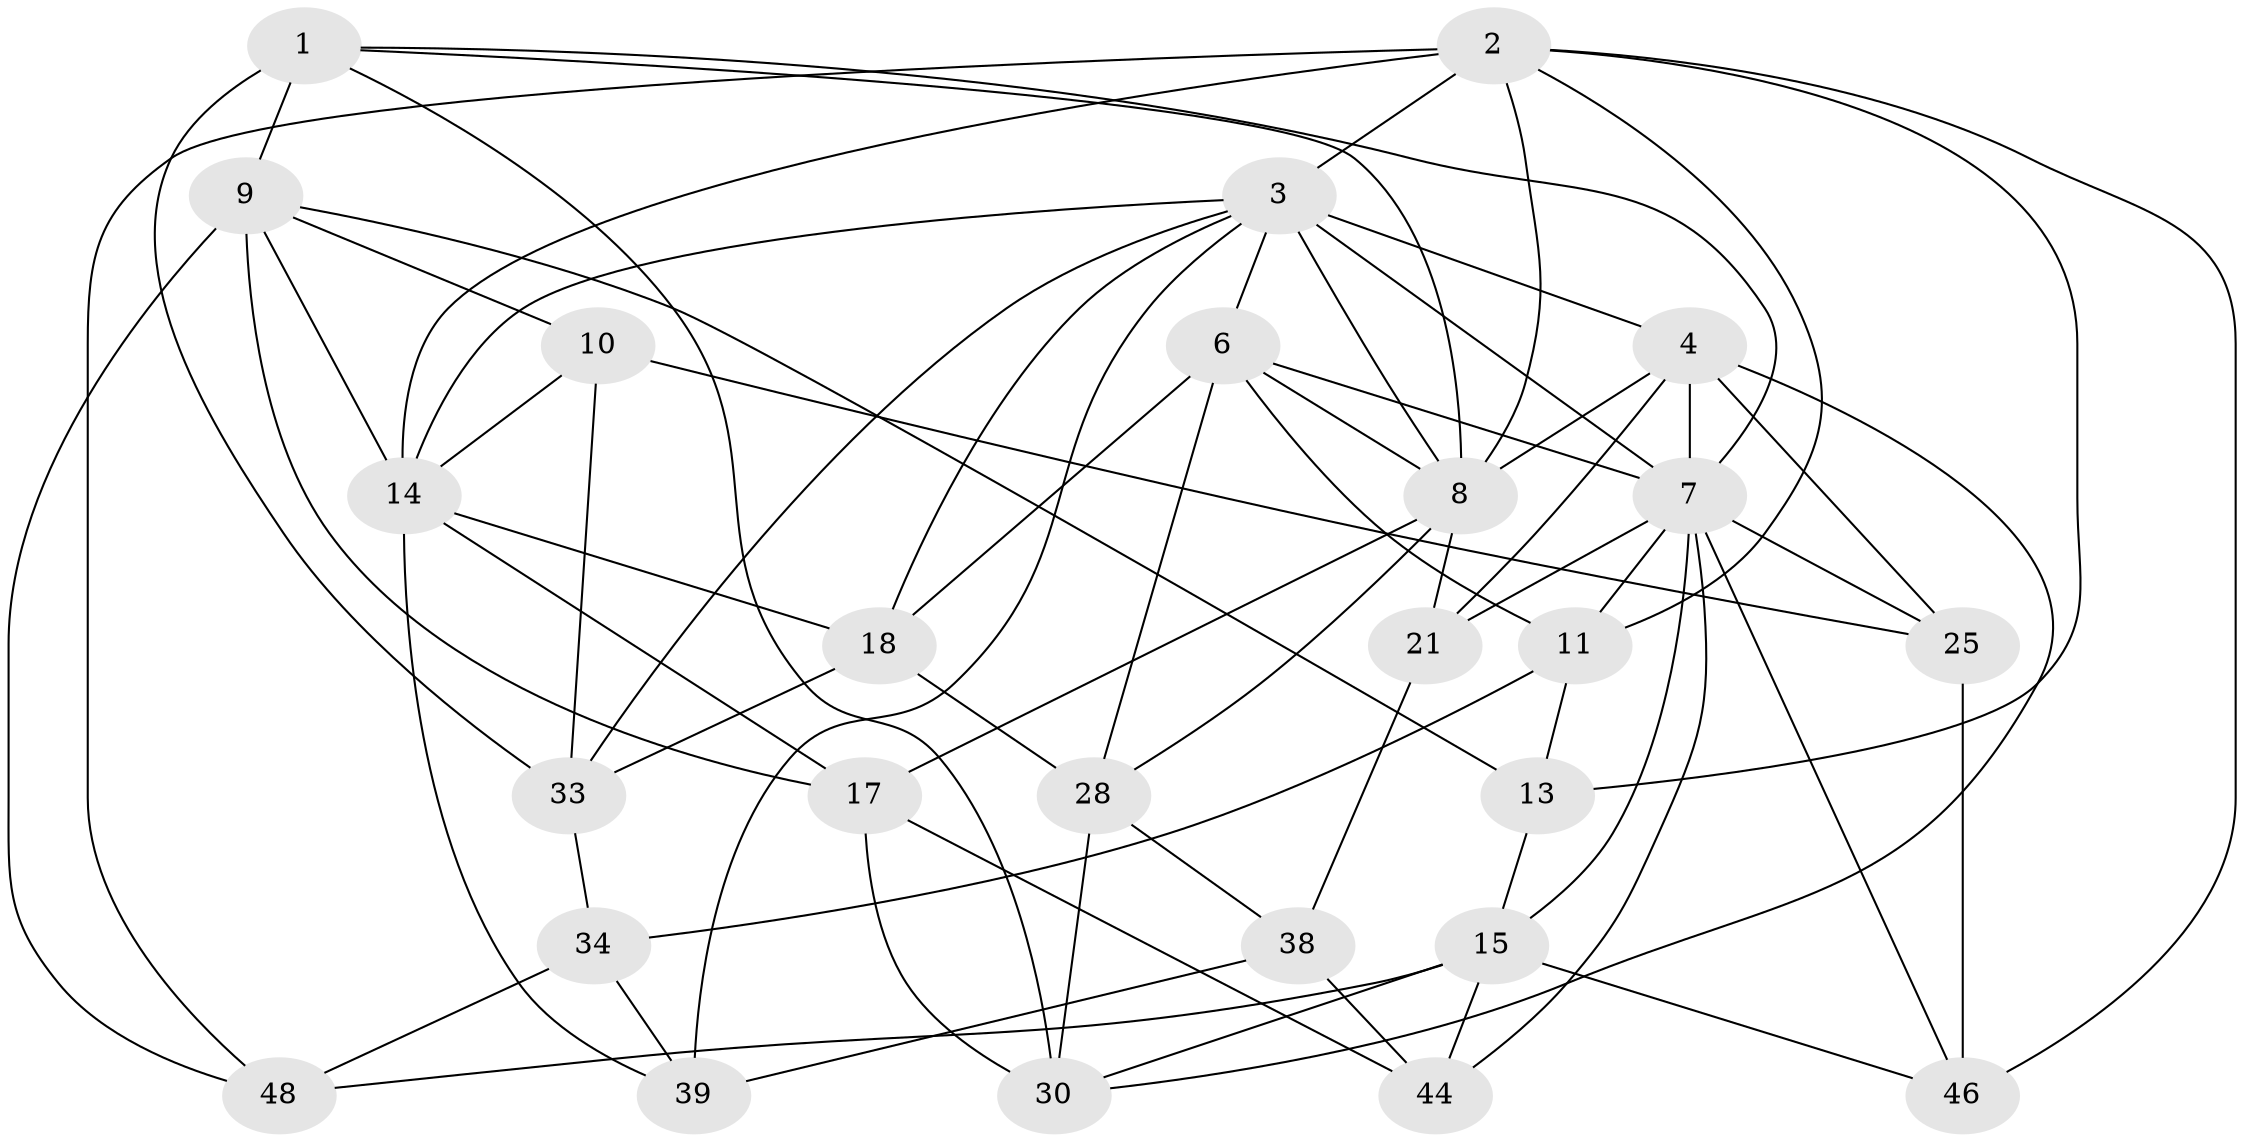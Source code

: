 // original degree distribution, {4: 1.0}
// Generated by graph-tools (version 1.1) at 2025/16/03/09/25 04:16:30]
// undirected, 26 vertices, 70 edges
graph export_dot {
graph [start="1"]
  node [color=gray90,style=filled];
  1 [super="+43"];
  2 [super="+12"];
  3 [super="+27+31+50"];
  4 [super="+22+5"];
  6 [super="+20"];
  7 [super="+42+26"];
  8 [super="+16"];
  9 [super="+19"];
  10;
  11 [super="+36"];
  13;
  14 [super="+23"];
  15 [super="+41"];
  17 [super="+51"];
  18 [super="+37"];
  21;
  25;
  28 [super="+35"];
  30 [super="+53"];
  33 [super="+47"];
  34;
  38;
  39;
  44;
  46;
  48;
  1 -- 33 [weight=2];
  1 -- 9;
  1 -- 30;
  1 -- 7;
  1 -- 8;
  2 -- 46;
  2 -- 48;
  2 -- 3;
  2 -- 11;
  2 -- 13;
  2 -- 14 [weight=2];
  2 -- 8;
  3 -- 18;
  3 -- 33;
  3 -- 4 [weight=2];
  3 -- 6;
  3 -- 14;
  3 -- 39;
  3 -- 7;
  3 -- 8;
  4 -- 25;
  4 -- 21;
  4 -- 30;
  4 -- 7 [weight=2];
  4 -- 8;
  6 -- 18;
  6 -- 8 [weight=3];
  6 -- 11;
  6 -- 7;
  6 -- 28;
  7 -- 21;
  7 -- 44;
  7 -- 46;
  7 -- 11 [weight=2];
  7 -- 25;
  7 -- 15;
  8 -- 21;
  8 -- 17;
  8 -- 28;
  9 -- 48;
  9 -- 10;
  9 -- 13;
  9 -- 17;
  9 -- 14;
  10 -- 14;
  10 -- 33;
  10 -- 25;
  11 -- 34;
  11 -- 13;
  13 -- 15;
  14 -- 17;
  14 -- 39;
  14 -- 18;
  15 -- 46;
  15 -- 44;
  15 -- 48;
  15 -- 30;
  17 -- 44;
  17 -- 30 [weight=2];
  18 -- 28 [weight=2];
  18 -- 33;
  21 -- 38;
  25 -- 46;
  28 -- 38;
  28 -- 30;
  33 -- 34;
  34 -- 48;
  34 -- 39;
  38 -- 44;
  38 -- 39;
}
